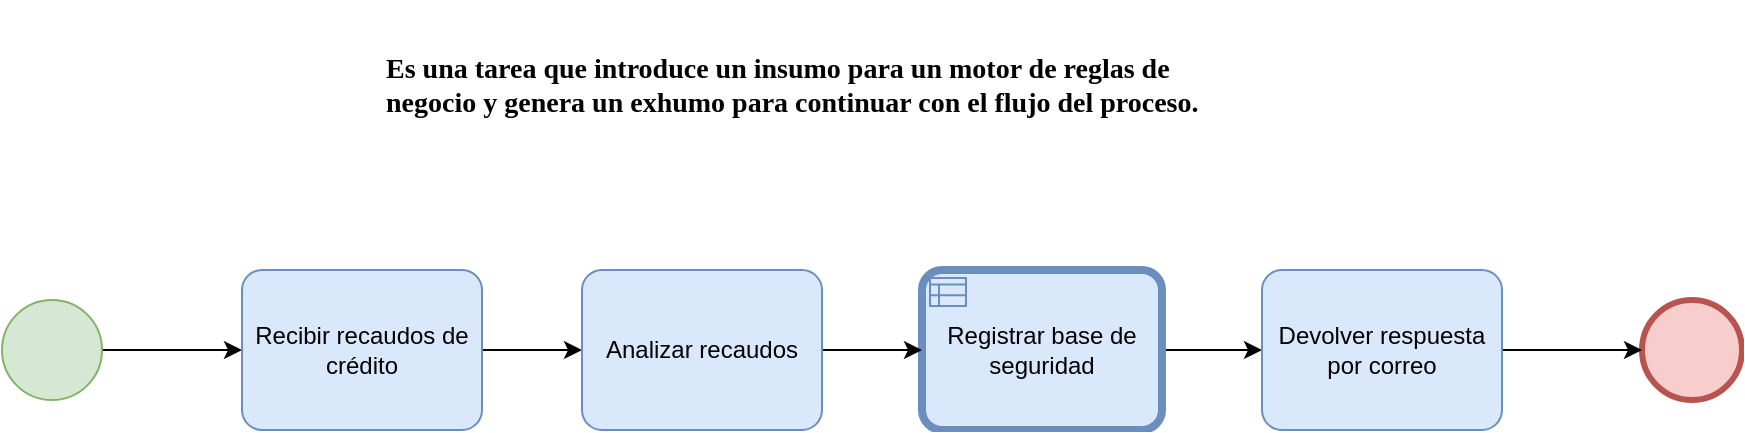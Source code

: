 <mxfile version="20.8.16" type="device"><diagram name="Página-1" id="JAYm5YPVRjRV9NQLrxV7"><mxGraphModel dx="1092" dy="532" grid="1" gridSize="10" guides="1" tooltips="1" connect="1" arrows="1" fold="1" page="1" pageScale="1" pageWidth="827" pageHeight="1169" math="0" shadow="0"><root><mxCell id="0"/><mxCell id="1" parent="0"/><mxCell id="SdbxQV4o1rlrya2LwMkR-8" value="" style="edgeStyle=orthogonalEdgeStyle;rounded=0;orthogonalLoop=1;jettySize=auto;html=1;" edge="1" parent="1" source="SdbxQV4o1rlrya2LwMkR-1" target="SdbxQV4o1rlrya2LwMkR-3"><mxGeometry relative="1" as="geometry"/></mxCell><mxCell id="SdbxQV4o1rlrya2LwMkR-1" value="" style="points=[[0.145,0.145,0],[0.5,0,0],[0.855,0.145,0],[1,0.5,0],[0.855,0.855,0],[0.5,1,0],[0.145,0.855,0],[0,0.5,0]];shape=mxgraph.bpmn.event;html=1;verticalLabelPosition=bottom;labelBackgroundColor=#ffffff;verticalAlign=top;align=center;perimeter=ellipsePerimeter;outlineConnect=0;aspect=fixed;outline=standard;symbol=general;fillColor=#d5e8d4;strokeColor=#82b366;" vertex="1" parent="1"><mxGeometry x="50" y="250" width="50" height="50" as="geometry"/></mxCell><mxCell id="SdbxQV4o1rlrya2LwMkR-2" value="" style="points=[[0.145,0.145,0],[0.5,0,0],[0.855,0.145,0],[1,0.5,0],[0.855,0.855,0],[0.5,1,0],[0.145,0.855,0],[0,0.5,0]];shape=mxgraph.bpmn.event;html=1;verticalLabelPosition=bottom;labelBackgroundColor=#ffffff;verticalAlign=top;align=center;perimeter=ellipsePerimeter;outlineConnect=0;aspect=fixed;outline=end;symbol=terminate2;fillColor=#f8cecc;strokeColor=#b85450;" vertex="1" parent="1"><mxGeometry x="870" y="250" width="50" height="50" as="geometry"/></mxCell><mxCell id="SdbxQV4o1rlrya2LwMkR-9" value="" style="edgeStyle=orthogonalEdgeStyle;rounded=0;orthogonalLoop=1;jettySize=auto;html=1;" edge="1" parent="1" source="SdbxQV4o1rlrya2LwMkR-3" target="SdbxQV4o1rlrya2LwMkR-6"><mxGeometry relative="1" as="geometry"/></mxCell><mxCell id="SdbxQV4o1rlrya2LwMkR-3" value="Recibir recaudos de crédito" style="points=[[0.25,0,0],[0.5,0,0],[0.75,0,0],[1,0.25,0],[1,0.5,0],[1,0.75,0],[0.75,1,0],[0.5,1,0],[0.25,1,0],[0,0.75,0],[0,0.5,0],[0,0.25,0]];shape=mxgraph.bpmn.task;whiteSpace=wrap;rectStyle=rounded;size=10;html=1;taskMarker=abstract;fillColor=#dae8fc;strokeColor=#6c8ebf;" vertex="1" parent="1"><mxGeometry x="170" y="235" width="120" height="80" as="geometry"/></mxCell><mxCell id="SdbxQV4o1rlrya2LwMkR-11" value="" style="edgeStyle=orthogonalEdgeStyle;rounded=0;orthogonalLoop=1;jettySize=auto;html=1;" edge="1" parent="1" source="SdbxQV4o1rlrya2LwMkR-4" target="SdbxQV4o1rlrya2LwMkR-5"><mxGeometry relative="1" as="geometry"/></mxCell><mxCell id="SdbxQV4o1rlrya2LwMkR-4" value="Registrar base de seguridad" style="points=[[0.25,0,0],[0.5,0,0],[0.75,0,0],[1,0.25,0],[1,0.5,0],[1,0.75,0],[0.75,1,0],[0.5,1,0],[0.25,1,0],[0,0.75,0],[0,0.5,0],[0,0.25,0]];shape=mxgraph.bpmn.task;whiteSpace=wrap;rectStyle=rounded;size=10;html=1;bpmnShapeType=call;taskMarker=businessRule;fillColor=#dae8fc;strokeColor=#6c8ebf;" vertex="1" parent="1"><mxGeometry x="510" y="235" width="120" height="80" as="geometry"/></mxCell><mxCell id="SdbxQV4o1rlrya2LwMkR-12" value="" style="edgeStyle=orthogonalEdgeStyle;rounded=0;orthogonalLoop=1;jettySize=auto;html=1;" edge="1" parent="1" source="SdbxQV4o1rlrya2LwMkR-5" target="SdbxQV4o1rlrya2LwMkR-2"><mxGeometry relative="1" as="geometry"/></mxCell><mxCell id="SdbxQV4o1rlrya2LwMkR-5" value="Devolver respuesta por correo" style="points=[[0.25,0,0],[0.5,0,0],[0.75,0,0],[1,0.25,0],[1,0.5,0],[1,0.75,0],[0.75,1,0],[0.5,1,0],[0.25,1,0],[0,0.75,0],[0,0.5,0],[0,0.25,0]];shape=mxgraph.bpmn.task;whiteSpace=wrap;rectStyle=rounded;size=10;html=1;taskMarker=abstract;fillColor=#dae8fc;strokeColor=#6c8ebf;" vertex="1" parent="1"><mxGeometry x="680" y="235" width="120" height="80" as="geometry"/></mxCell><mxCell id="SdbxQV4o1rlrya2LwMkR-10" value="" style="edgeStyle=orthogonalEdgeStyle;rounded=0;orthogonalLoop=1;jettySize=auto;html=1;" edge="1" parent="1" source="SdbxQV4o1rlrya2LwMkR-6" target="SdbxQV4o1rlrya2LwMkR-4"><mxGeometry relative="1" as="geometry"/></mxCell><mxCell id="SdbxQV4o1rlrya2LwMkR-6" value="Analizar recaudos" style="points=[[0.25,0,0],[0.5,0,0],[0.75,0,0],[1,0.25,0],[1,0.5,0],[1,0.75,0],[0.75,1,0],[0.5,1,0],[0.25,1,0],[0,0.75,0],[0,0.5,0],[0,0.25,0]];shape=mxgraph.bpmn.task;whiteSpace=wrap;rectStyle=rounded;size=10;html=1;taskMarker=abstract;fillColor=#dae8fc;strokeColor=#6c8ebf;" vertex="1" parent="1"><mxGeometry x="340" y="235" width="120" height="80" as="geometry"/></mxCell><mxCell id="SdbxQV4o1rlrya2LwMkR-13" value="&lt;h4 style=&quot;font-size: 14px;&quot;&gt;&lt;font style=&quot;font-size: 14px;&quot; face=&quot;Georgia&quot;&gt;Es una tarea que introduce un insumo para un motor de reglas de&lt;br&gt;negocio y genera un exhumo para continuar con el flujo del proceso.&lt;/font&gt;&lt;/h4&gt;" style="text;whiteSpace=wrap;html=1;" vertex="1" parent="1"><mxGeometry x="240" y="100" width="530" height="50" as="geometry"/></mxCell></root></mxGraphModel></diagram></mxfile>